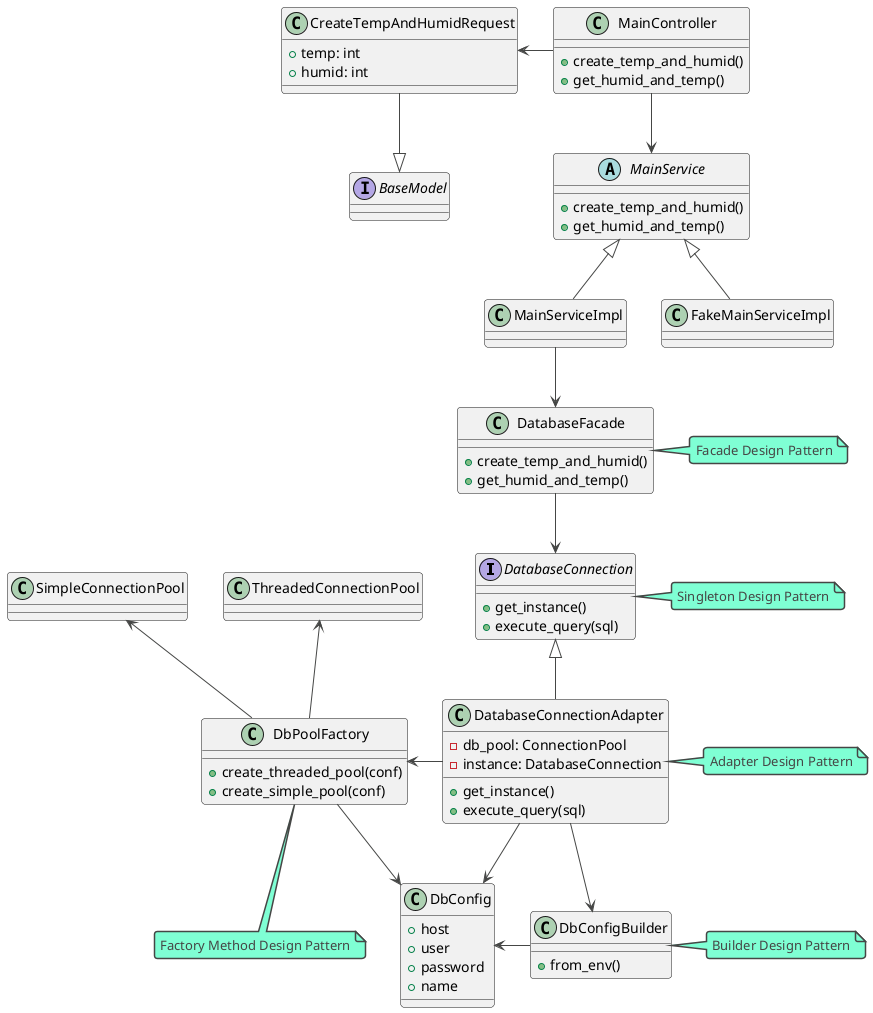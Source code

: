 @startuml
!theme vibrant

interface DatabaseConnection {
        + get_instance()
        + execute_query(sql)
}
note right: Singleton Design Pattern

class DatabaseConnectionAdapter {
    + get_instance()
    + execute_query(sql)
    - db_pool: ConnectionPool
    - instance: DatabaseConnection
}
note right: Adapter Design Pattern
DatabaseConnectionAdapter -up-|> DatabaseConnection

interface BaseModel

class CreateTempAndHumidRequest {
    + temp: int
    + humid: int
}
CreateTempAndHumidRequest -down-|> BaseModel

class MainController {
    + create_temp_and_humid()
    + get_humid_and_temp()
}
MainController --> MainService
MainController -left-> CreateTempAndHumidRequest

abstract class MainService {
    + create_temp_and_humid()
    + get_humid_and_temp()
}

class DatabaseFacade {
    + create_temp_and_humid()
    + get_humid_and_temp()
}
note right: Facade Design Pattern

MainServiceImpl -up-|> MainService 
FakeMainServiceImpl -up-|> MainService
MainServiceImpl --> DatabaseFacade
DatabaseFacade --> DatabaseConnection

class DbPoolFactory {
    + create_threaded_pool(conf)
    + create_simple_pool(conf)
}
note bottom: Factory Method Design Pattern
DatabaseConnectionAdapter -LEFT-> DbPoolFactory

DbPoolFactory -up-> ThreadedConnectionPool
DbPoolFactory -up-> SimpleConnectionPool

class DbConfig {
    + host 
    + user 
    + password 
    + name
}

DbPoolFactory --> DbConfig
DatabaseConnectionAdapter --> DbConfig
DatabaseConnectionAdapter --> DbConfigBuilder
DbConfigBuilder -left-> DbConfig

class DbConfigBuilder {
    + from_env()
}
note right: Builder Design Pattern

@enduml